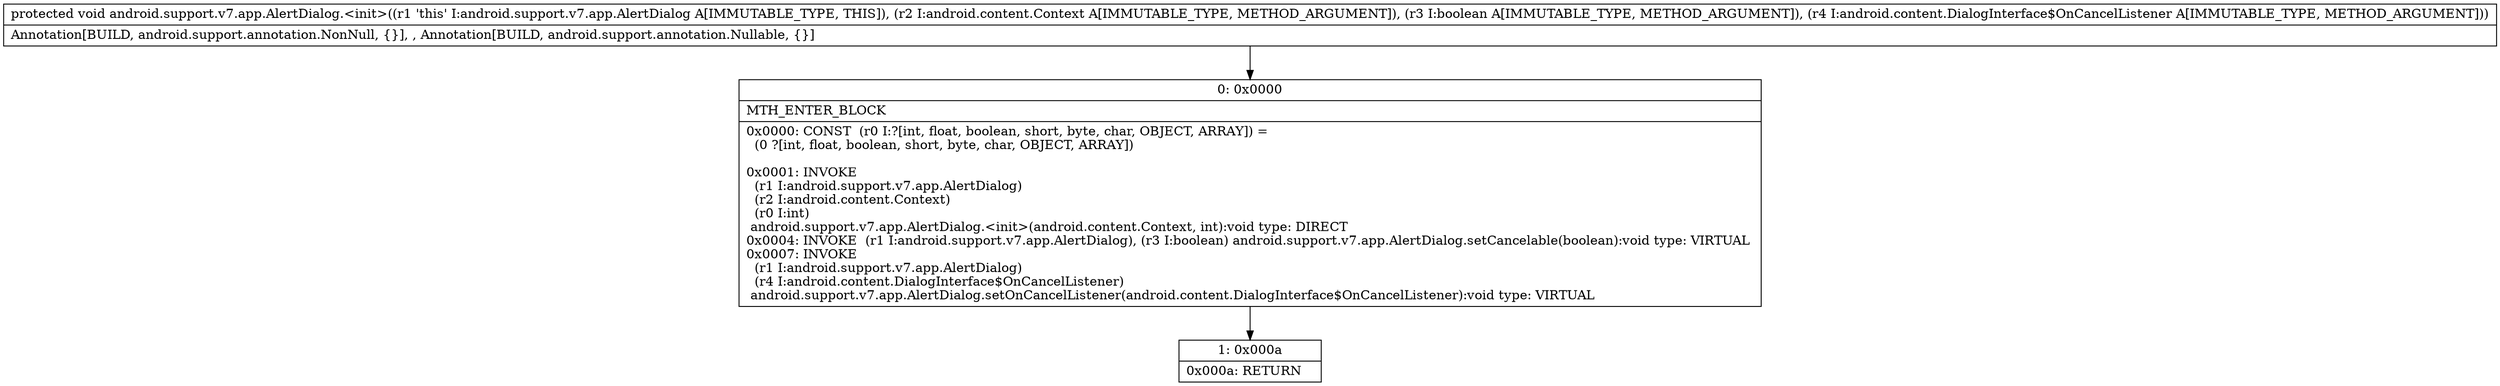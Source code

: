 digraph "CFG forandroid.support.v7.app.AlertDialog.\<init\>(Landroid\/content\/Context;ZLandroid\/content\/DialogInterface$OnCancelListener;)V" {
Node_0 [shape=record,label="{0\:\ 0x0000|MTH_ENTER_BLOCK\l|0x0000: CONST  (r0 I:?[int, float, boolean, short, byte, char, OBJECT, ARRAY]) = \l  (0 ?[int, float, boolean, short, byte, char, OBJECT, ARRAY])\l \l0x0001: INVOKE  \l  (r1 I:android.support.v7.app.AlertDialog)\l  (r2 I:android.content.Context)\l  (r0 I:int)\l android.support.v7.app.AlertDialog.\<init\>(android.content.Context, int):void type: DIRECT \l0x0004: INVOKE  (r1 I:android.support.v7.app.AlertDialog), (r3 I:boolean) android.support.v7.app.AlertDialog.setCancelable(boolean):void type: VIRTUAL \l0x0007: INVOKE  \l  (r1 I:android.support.v7.app.AlertDialog)\l  (r4 I:android.content.DialogInterface$OnCancelListener)\l android.support.v7.app.AlertDialog.setOnCancelListener(android.content.DialogInterface$OnCancelListener):void type: VIRTUAL \l}"];
Node_1 [shape=record,label="{1\:\ 0x000a|0x000a: RETURN   \l}"];
MethodNode[shape=record,label="{protected void android.support.v7.app.AlertDialog.\<init\>((r1 'this' I:android.support.v7.app.AlertDialog A[IMMUTABLE_TYPE, THIS]), (r2 I:android.content.Context A[IMMUTABLE_TYPE, METHOD_ARGUMENT]), (r3 I:boolean A[IMMUTABLE_TYPE, METHOD_ARGUMENT]), (r4 I:android.content.DialogInterface$OnCancelListener A[IMMUTABLE_TYPE, METHOD_ARGUMENT]))  | Annotation[BUILD, android.support.annotation.NonNull, \{\}], , Annotation[BUILD, android.support.annotation.Nullable, \{\}]\l}"];
MethodNode -> Node_0;
Node_0 -> Node_1;
}

